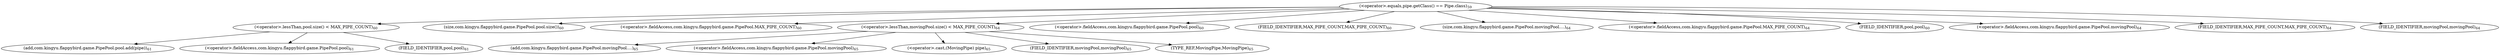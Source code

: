 digraph "giveBack" {  
"108" [label = <(&lt;operator&gt;.equals,pipe.getClass() == Pipe.class)<SUB>59</SUB>> ]
"116" [label = <(&lt;operator&gt;.lessThan,pool.size() &lt; MAX_PIPE_COUNT)<SUB>60</SUB>> ]
"117" [label = <(size,com.kingyu.flappybird.game.PipePool.pool.size())<SUB>60</SUB>> ]
"121" [label = <(&lt;operator&gt;.fieldAccess,com.kingyu.flappybird.game.PipePool.MAX_PIPE_COUNT)<SUB>60</SUB>> ]
"125" [label = <(add,com.kingyu.flappybird.game.PipePool.pool.add(pipe))<SUB>61</SUB>> ]
"133" [label = <(&lt;operator&gt;.lessThan,movingPool.size() &lt; MAX_PIPE_COUNT)<SUB>64</SUB>> ]
"118" [label = <(&lt;operator&gt;.fieldAccess,com.kingyu.flappybird.game.PipePool.pool)<SUB>60</SUB>> ]
"123" [label = <(FIELD_IDENTIFIER,MAX_PIPE_COUNT,MAX_PIPE_COUNT)<SUB>60</SUB>> ]
"126" [label = <(&lt;operator&gt;.fieldAccess,com.kingyu.flappybird.game.PipePool.pool)<SUB>61</SUB>> ]
"134" [label = <(size,com.kingyu.flappybird.game.PipePool.movingPool....)<SUB>64</SUB>> ]
"138" [label = <(&lt;operator&gt;.fieldAccess,com.kingyu.flappybird.game.PipePool.MAX_PIPE_COUNT)<SUB>64</SUB>> ]
"142" [label = <(add,com.kingyu.flappybird.game.PipePool.movingPool....)<SUB>65</SUB>> ]
"120" [label = <(FIELD_IDENTIFIER,pool,pool)<SUB>60</SUB>> ]
"128" [label = <(FIELD_IDENTIFIER,pool,pool)<SUB>61</SUB>> ]
"135" [label = <(&lt;operator&gt;.fieldAccess,com.kingyu.flappybird.game.PipePool.movingPool)<SUB>64</SUB>> ]
"140" [label = <(FIELD_IDENTIFIER,MAX_PIPE_COUNT,MAX_PIPE_COUNT)<SUB>64</SUB>> ]
"143" [label = <(&lt;operator&gt;.fieldAccess,com.kingyu.flappybird.game.PipePool.movingPool)<SUB>65</SUB>> ]
"146" [label = <(&lt;operator&gt;.cast,(MovingPipe) pipe)<SUB>65</SUB>> ]
"137" [label = <(FIELD_IDENTIFIER,movingPool,movingPool)<SUB>64</SUB>> ]
"145" [label = <(FIELD_IDENTIFIER,movingPool,movingPool)<SUB>65</SUB>> ]
"147" [label = <(TYPE_REF,MovingPipe,MovingPipe)<SUB>65</SUB>> ]
  "108" -> "120" 
  "108" -> "116" 
  "108" -> "118" 
  "108" -> "135" 
  "108" -> "121" 
  "108" -> "117" 
  "108" -> "123" 
  "108" -> "134" 
  "108" -> "138" 
  "108" -> "140" 
  "108" -> "133" 
  "108" -> "137" 
  "116" -> "128" 
  "116" -> "125" 
  "116" -> "126" 
  "133" -> "145" 
  "133" -> "146" 
  "133" -> "147" 
  "133" -> "142" 
  "133" -> "143" 
}

